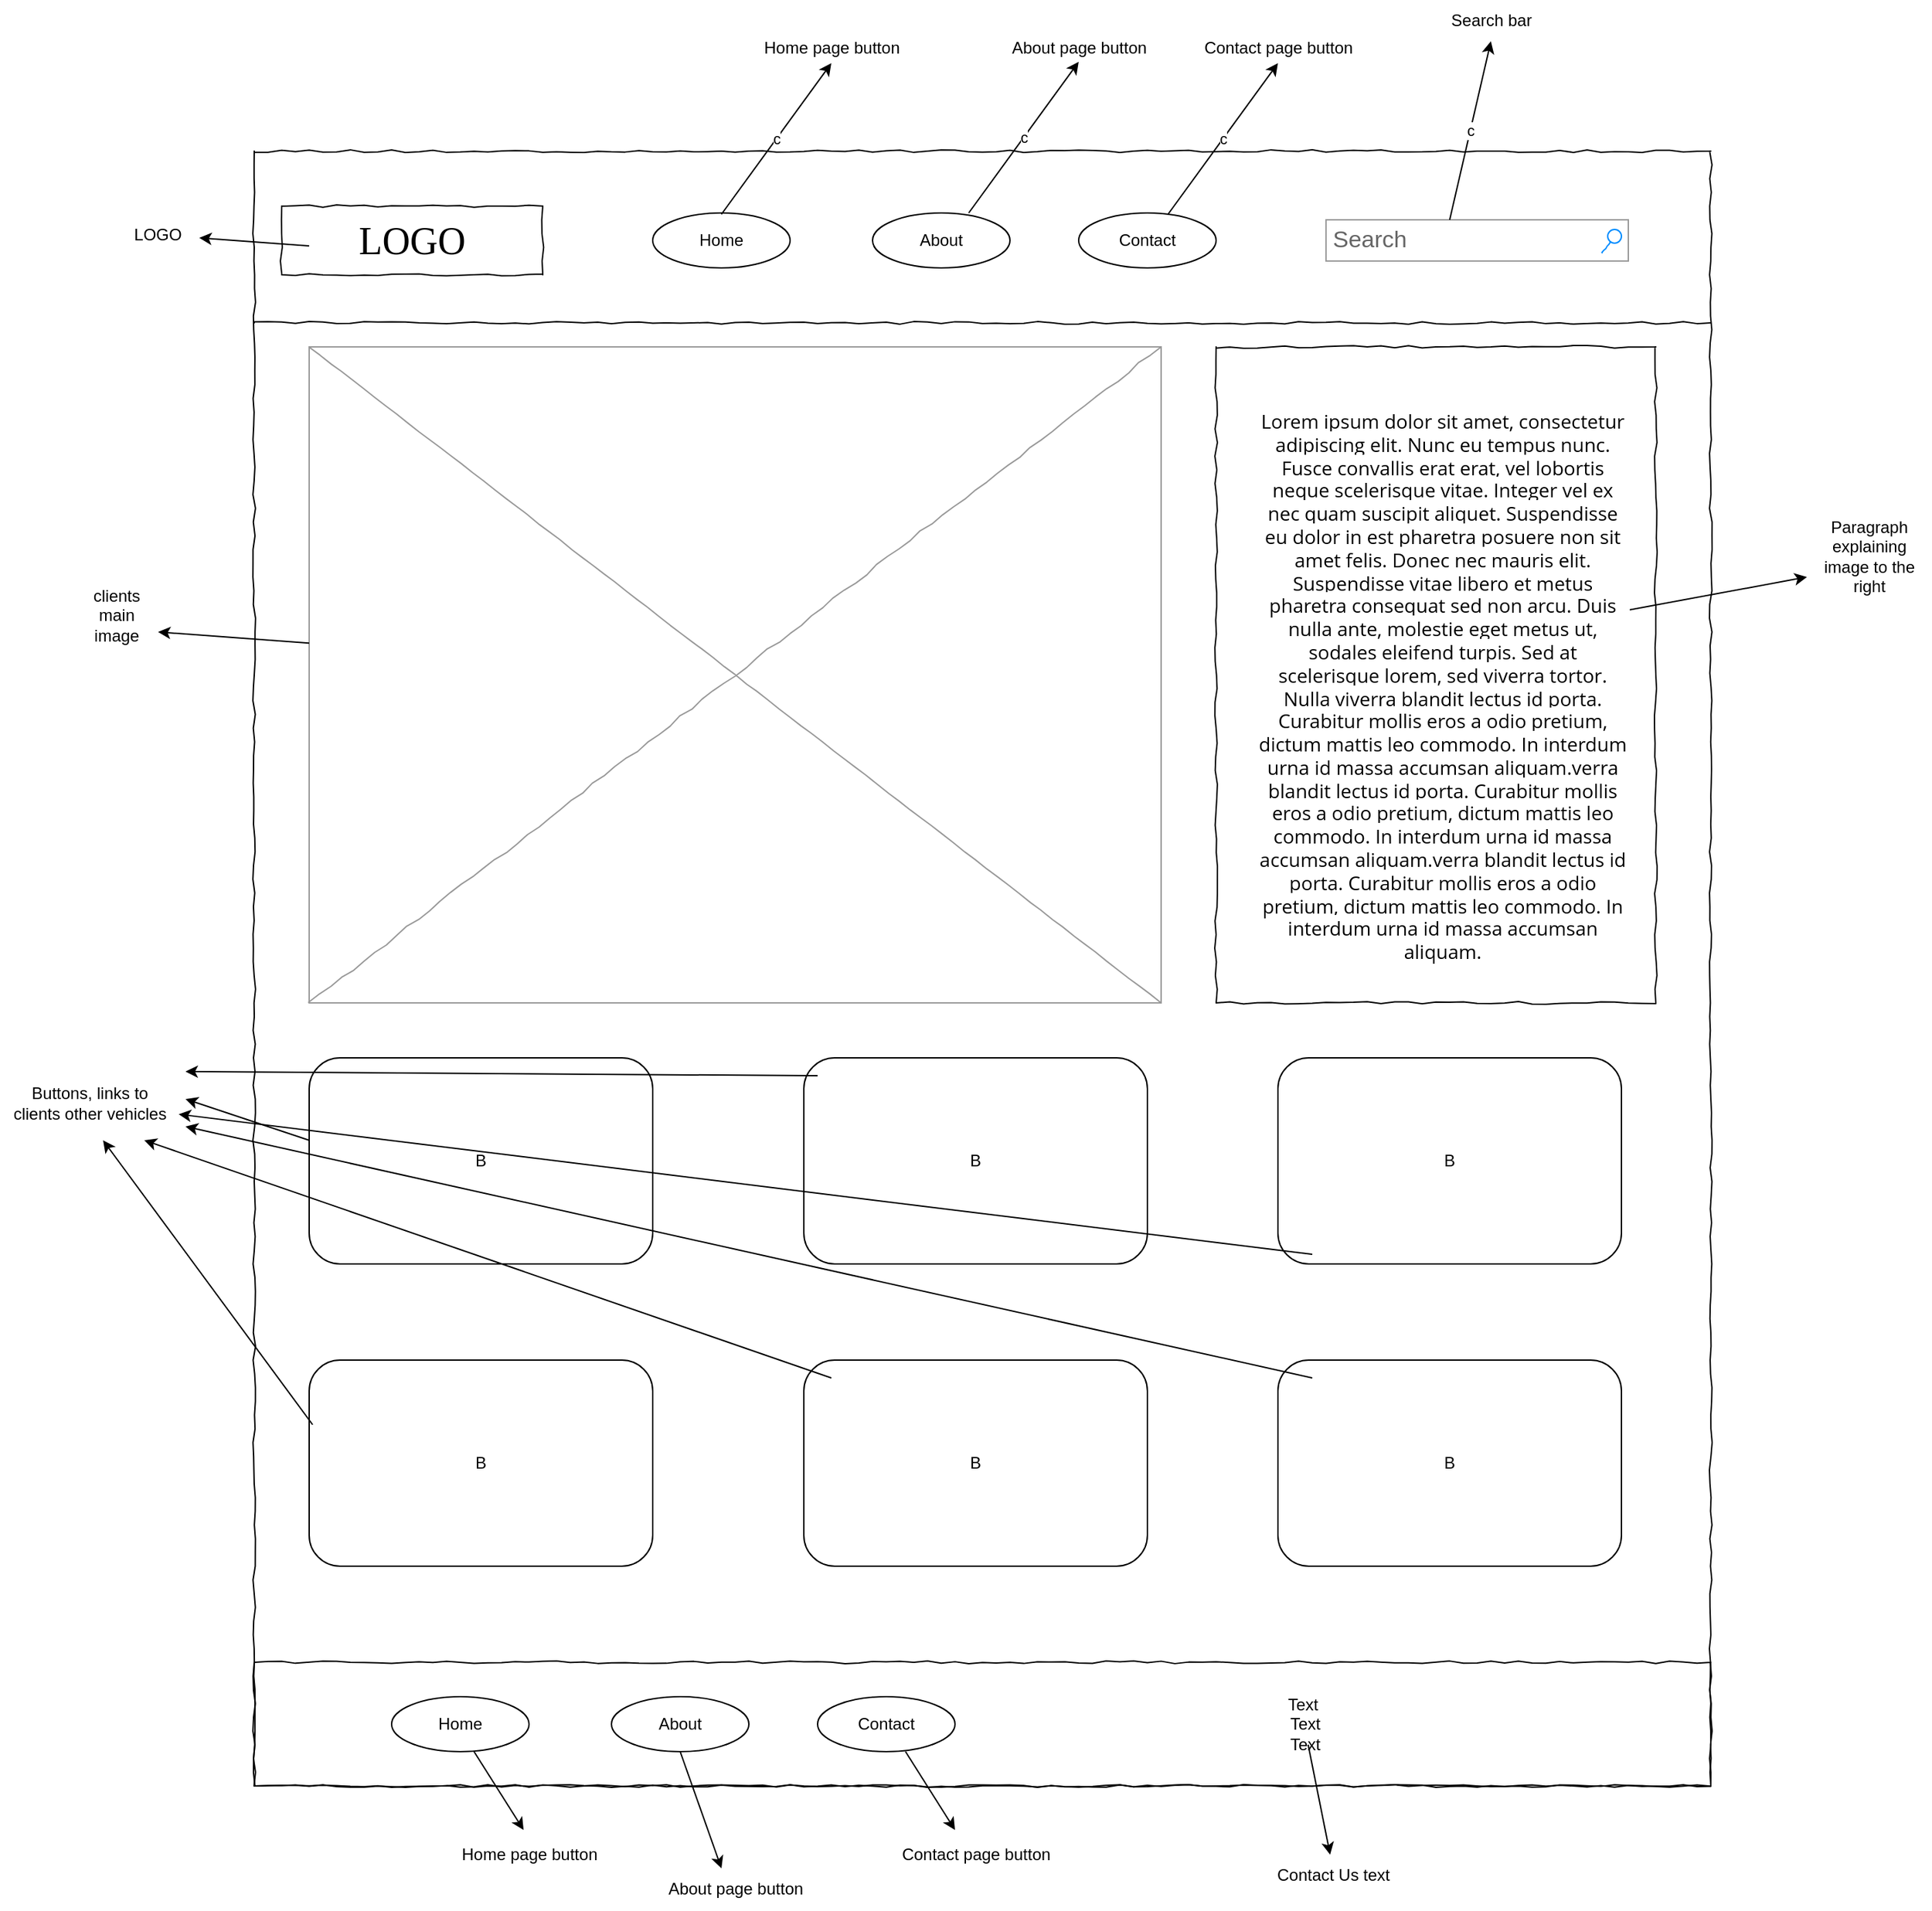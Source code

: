 <mxfile version="24.7.16">
  <diagram name="Page-1" id="03018318-947c-dd8e-b7a3-06fadd420f32">
    <mxGraphModel dx="3477" dy="2155" grid="1" gridSize="10" guides="1" tooltips="1" connect="1" arrows="1" fold="1" page="1" pageScale="1" pageWidth="1100" pageHeight="850" background="none" math="0" shadow="0">
      <root>
        <mxCell id="0" />
        <mxCell id="1" parent="0" />
        <mxCell id="677b7b8949515195-1" value="" style="whiteSpace=wrap;html=1;rounded=0;shadow=0;labelBackgroundColor=none;strokeColor=#000000;strokeWidth=1;fillColor=none;fontFamily=Verdana;fontSize=12;fontColor=#000000;align=center;comic=1;" parent="1" vertex="1">
          <mxGeometry x="20" y="20" width="1060" height="1190" as="geometry" />
        </mxCell>
        <mxCell id="677b7b8949515195-2" value="LOGO" style="whiteSpace=wrap;html=1;rounded=0;shadow=0;labelBackgroundColor=none;strokeWidth=1;fontFamily=Verdana;fontSize=28;align=center;comic=1;" parent="1" vertex="1">
          <mxGeometry x="40" y="60" width="190" height="50" as="geometry" />
        </mxCell>
        <mxCell id="677b7b8949515195-3" value="Search" style="strokeWidth=1;shadow=0;dashed=0;align=center;html=1;shape=mxgraph.mockup.forms.searchBox;strokeColor=#999999;mainText=;strokeColor2=#008cff;fontColor=#666666;fontSize=17;align=left;spacingLeft=3;rounded=0;labelBackgroundColor=none;comic=1;" parent="1" vertex="1">
          <mxGeometry x="800" y="70" width="220" height="30" as="geometry" />
        </mxCell>
        <mxCell id="677b7b8949515195-9" value="" style="line;strokeWidth=1;html=1;rounded=0;shadow=0;labelBackgroundColor=none;fillColor=none;fontFamily=Verdana;fontSize=14;fontColor=#000000;align=center;comic=1;" parent="1" vertex="1">
          <mxGeometry x="20" y="140" width="1060" height="10" as="geometry" />
        </mxCell>
        <mxCell id="677b7b8949515195-16" value="" style="verticalLabelPosition=bottom;shadow=0;dashed=0;align=center;html=1;verticalAlign=top;strokeWidth=1;shape=mxgraph.mockup.graphics.simpleIcon;strokeColor=#999999;rounded=0;labelBackgroundColor=none;fontFamily=Verdana;fontSize=14;fontColor=#000000;comic=1;" parent="1" vertex="1">
          <mxGeometry x="60" y="162.5" width="620" height="477.5" as="geometry" />
        </mxCell>
        <mxCell id="677b7b8949515195-25" value="" style="whiteSpace=wrap;html=1;rounded=0;shadow=0;labelBackgroundColor=none;strokeWidth=1;fillColor=none;fontFamily=Verdana;fontSize=12;align=center;comic=1;" parent="1" vertex="1">
          <mxGeometry x="720" y="162.5" width="320" height="477.5" as="geometry" />
        </mxCell>
        <mxCell id="677b7b8949515195-26" value="" style="whiteSpace=wrap;html=1;rounded=0;shadow=0;labelBackgroundColor=none;strokeWidth=1;fillColor=none;fontFamily=Verdana;fontSize=12;align=center;comic=1;" parent="1" vertex="1">
          <mxGeometry x="20" y="1120" width="1060" height="90" as="geometry" />
        </mxCell>
        <mxCell id="O40YcozWZiH_8Oulvokc-3" value="B" style="rounded=1;whiteSpace=wrap;html=1;" parent="1" vertex="1">
          <mxGeometry x="60" y="680" width="250" height="150" as="geometry" />
        </mxCell>
        <mxCell id="O40YcozWZiH_8Oulvokc-4" value="B" style="rounded=1;whiteSpace=wrap;html=1;" parent="1" vertex="1">
          <mxGeometry x="420" y="680" width="250" height="150" as="geometry" />
        </mxCell>
        <mxCell id="O40YcozWZiH_8Oulvokc-5" value="B" style="rounded=1;whiteSpace=wrap;html=1;" parent="1" vertex="1">
          <mxGeometry x="765" y="680" width="250" height="150" as="geometry" />
        </mxCell>
        <mxCell id="O40YcozWZiH_8Oulvokc-6" value="B" style="rounded=1;whiteSpace=wrap;html=1;" parent="1" vertex="1">
          <mxGeometry x="60" y="900" width="250" height="150" as="geometry" />
        </mxCell>
        <mxCell id="O40YcozWZiH_8Oulvokc-7" value="B" style="rounded=1;whiteSpace=wrap;html=1;" parent="1" vertex="1">
          <mxGeometry x="420" y="900" width="250" height="150" as="geometry" />
        </mxCell>
        <mxCell id="O40YcozWZiH_8Oulvokc-8" value="B" style="rounded=1;whiteSpace=wrap;html=1;" parent="1" vertex="1">
          <mxGeometry x="765" y="900" width="250" height="150" as="geometry" />
        </mxCell>
        <mxCell id="O40YcozWZiH_8Oulvokc-13" value="&lt;span style=&quot;font-family: &amp;quot;Open Sans&amp;quot;, Arial, sans-serif; font-size: 14px; text-align: justify; background-color: rgb(255, 255, 255);&quot;&gt;Lorem ipsum dolor sit amet, consectetur adipiscing elit. Nunc eu tempus nunc. Fusce convallis erat erat, vel lobortis neque scelerisque vitae. Integer vel ex nec quam suscipit aliquet. Suspendisse eu dolor in est pharetra posuere non sit amet felis. Donec nec mauris elit. Suspendisse vitae libero et metus pharetra consequat sed non arcu. Duis nulla ante, molestie eget metus ut, sodales eleifend turpis. Sed at scelerisque lorem, sed viverra tortor. Nulla vi&lt;/span&gt;&lt;span style=&quot;font-family: &amp;quot;Open Sans&amp;quot;, Arial, sans-serif; font-size: 14px; text-align: justify; background-color: rgb(255, 255, 255);&quot;&gt;verra blandit lectus id porta. Curabitur mollis eros a odio pretium, dictum mattis leo commodo. In interdum urna id massa accumsan aliquam.&lt;/span&gt;&lt;span style=&quot;font-family: &amp;quot;Open Sans&amp;quot;, Arial, sans-serif; font-size: 14px; text-align: justify; background-color: rgb(255, 255, 255);&quot;&gt;verra blandit lectus id porta. Curabitur mollis eros a odio pretium, dictum mattis leo commodo. In interdum urna id massa accumsan aliquam.&lt;/span&gt;&lt;span style=&quot;font-family: &amp;quot;Open Sans&amp;quot;, Arial, sans-serif; font-size: 14px; text-align: justify; background-color: rgb(255, 255, 255);&quot;&gt;verra blandit lectus id porta. Curabitur mollis eros a odio pretium, dictum mattis leo commodo. In interdum urna id massa accumsan aliquam.&lt;/span&gt;" style="text;html=1;align=center;verticalAlign=middle;whiteSpace=wrap;rounded=0;labelPosition=center;verticalLabelPosition=middle;" parent="1" vertex="1">
          <mxGeometry x="750" y="170" width="270" height="480" as="geometry" />
        </mxCell>
        <mxCell id="O40YcozWZiH_8Oulvokc-20" value="Home" style="ellipse;whiteSpace=wrap;html=1;align=center;newEdgeStyle={&quot;edgeStyle&quot;:&quot;entityRelationEdgeStyle&quot;,&quot;startArrow&quot;:&quot;none&quot;,&quot;endArrow&quot;:&quot;none&quot;,&quot;segment&quot;:10,&quot;curved&quot;:1,&quot;sourcePerimeterSpacing&quot;:0,&quot;targetPerimeterSpacing&quot;:0};treeFolding=1;treeMoving=1;" parent="1" vertex="1">
          <mxGeometry x="310" y="65" width="100" height="40" as="geometry" />
        </mxCell>
        <mxCell id="O40YcozWZiH_8Oulvokc-21" value="About" style="ellipse;whiteSpace=wrap;html=1;align=center;newEdgeStyle={&quot;edgeStyle&quot;:&quot;entityRelationEdgeStyle&quot;,&quot;startArrow&quot;:&quot;none&quot;,&quot;endArrow&quot;:&quot;none&quot;,&quot;segment&quot;:10,&quot;curved&quot;:1,&quot;sourcePerimeterSpacing&quot;:0,&quot;targetPerimeterSpacing&quot;:0};treeFolding=1;treeMoving=1;" parent="1" vertex="1">
          <mxGeometry x="470" y="65" width="100" height="40" as="geometry" />
        </mxCell>
        <mxCell id="O40YcozWZiH_8Oulvokc-22" value="Contact" style="ellipse;whiteSpace=wrap;html=1;align=center;newEdgeStyle={&quot;edgeStyle&quot;:&quot;entityRelationEdgeStyle&quot;,&quot;startArrow&quot;:&quot;none&quot;,&quot;endArrow&quot;:&quot;none&quot;,&quot;segment&quot;:10,&quot;curved&quot;:1,&quot;sourcePerimeterSpacing&quot;:0,&quot;targetPerimeterSpacing&quot;:0};treeFolding=1;treeMoving=1;" parent="1" vertex="1">
          <mxGeometry x="620" y="65" width="100" height="40" as="geometry" />
        </mxCell>
        <mxCell id="O40YcozWZiH_8Oulvokc-26" value="Text&amp;nbsp;&lt;div&gt;Text&lt;/div&gt;&lt;div&gt;Text&lt;/div&gt;" style="text;html=1;align=center;verticalAlign=middle;whiteSpace=wrap;rounded=0;" parent="1" vertex="1">
          <mxGeometry x="720" y="1150" width="130" height="30" as="geometry" />
        </mxCell>
        <mxCell id="O40YcozWZiH_8Oulvokc-29" value="Home" style="ellipse;whiteSpace=wrap;html=1;align=center;newEdgeStyle={&quot;edgeStyle&quot;:&quot;entityRelationEdgeStyle&quot;,&quot;startArrow&quot;:&quot;none&quot;,&quot;endArrow&quot;:&quot;none&quot;,&quot;segment&quot;:10,&quot;curved&quot;:1,&quot;sourcePerimeterSpacing&quot;:0,&quot;targetPerimeterSpacing&quot;:0};treeFolding=1;treeMoving=1;" parent="1" vertex="1">
          <mxGeometry x="120" y="1145" width="100" height="40" as="geometry" />
        </mxCell>
        <mxCell id="O40YcozWZiH_8Oulvokc-30" value="About" style="ellipse;whiteSpace=wrap;html=1;align=center;newEdgeStyle={&quot;edgeStyle&quot;:&quot;entityRelationEdgeStyle&quot;,&quot;startArrow&quot;:&quot;none&quot;,&quot;endArrow&quot;:&quot;none&quot;,&quot;segment&quot;:10,&quot;curved&quot;:1,&quot;sourcePerimeterSpacing&quot;:0,&quot;targetPerimeterSpacing&quot;:0};treeFolding=1;treeMoving=1;" parent="1" vertex="1">
          <mxGeometry x="280" y="1145" width="100" height="40" as="geometry" />
        </mxCell>
        <mxCell id="O40YcozWZiH_8Oulvokc-31" value="Contact" style="ellipse;whiteSpace=wrap;html=1;align=center;newEdgeStyle={&quot;edgeStyle&quot;:&quot;entityRelationEdgeStyle&quot;,&quot;startArrow&quot;:&quot;none&quot;,&quot;endArrow&quot;:&quot;none&quot;,&quot;segment&quot;:10,&quot;curved&quot;:1,&quot;sourcePerimeterSpacing&quot;:0,&quot;targetPerimeterSpacing&quot;:0};treeFolding=1;treeMoving=1;" parent="1" vertex="1">
          <mxGeometry x="430" y="1145" width="100" height="40" as="geometry" />
        </mxCell>
        <mxCell id="O40YcozWZiH_8Oulvokc-32" value="" style="endArrow=classic;html=1;rounded=0;" parent="1" source="677b7b8949515195-16" edge="1">
          <mxGeometry width="50" height="50" relative="1" as="geometry">
            <mxPoint x="60" y="425" as="sourcePoint" />
            <mxPoint x="-50" y="370" as="targetPoint" />
          </mxGeometry>
        </mxCell>
        <mxCell id="O40YcozWZiH_8Oulvokc-34" value="clients main image&lt;div&gt;&lt;br&gt;&lt;/div&gt;" style="text;html=1;align=center;verticalAlign=middle;whiteSpace=wrap;rounded=0;" parent="1" vertex="1">
          <mxGeometry x="-110" y="350" width="60" height="30" as="geometry" />
        </mxCell>
        <mxCell id="O40YcozWZiH_8Oulvokc-35" value="" style="endArrow=classic;html=1;rounded=0;" parent="1" target="O40YcozWZiH_8Oulvokc-36" edge="1">
          <mxGeometry width="50" height="50" relative="1" as="geometry">
            <mxPoint x="60" y="89" as="sourcePoint" />
            <mxPoint x="-50" y="81" as="targetPoint" />
          </mxGeometry>
        </mxCell>
        <mxCell id="O40YcozWZiH_8Oulvokc-36" value="LOGO" style="text;html=1;align=center;verticalAlign=middle;whiteSpace=wrap;rounded=0;" parent="1" vertex="1">
          <mxGeometry x="-80" y="66" width="60" height="30" as="geometry" />
        </mxCell>
        <mxCell id="O40YcozWZiH_8Oulvokc-38" value="c&lt;span style=&quot;color: rgba(0, 0, 0, 0); font-family: monospace; font-size: 0px; text-align: start; background-color: rgb(251, 251, 251);&quot;&gt;%3CmxGraphModel%3E%3Croot%3E%3CmxCell%20id%3D%220%22%2F%3E%3CmxCell%20id%3D%221%22%20parent%3D%220%22%2F%3E%3CmxCell%20id%3D%222%22%20value%3D%22%22%20style%3D%22endArrow%3Dclassic%3Bhtml%3D1%3Brounded%3D0%3B%22%20edge%3D%221%22%20parent%3D%221%22%3E%3CmxGeometry%20width%3D%2250%22%20height%3D%2250%22%20relative%3D%221%22%20as%3D%22geometry%22%3E%3CmxPoint%20x%3D%2260%22%20y%3D%2289%22%20as%3D%22sourcePoint%22%2F%3E%3CmxPoint%20x%3D%22-20%22%20y%3D%2283%22%20as%3D%22targetPoint%22%2F%3E%3C%2FmxGeometry%3E%3C%2FmxCell%3E%3C%2Froot%3E%3C%2FmxGraphModel%3E&lt;/span&gt;" style="endArrow=classic;html=1;rounded=0;" parent="1" edge="1">
          <mxGeometry width="50" height="50" relative="1" as="geometry">
            <mxPoint x="540" y="65" as="sourcePoint" />
            <mxPoint x="620" y="-45" as="targetPoint" />
          </mxGeometry>
        </mxCell>
        <mxCell id="O40YcozWZiH_8Oulvokc-39" value="c&lt;span style=&quot;color: rgba(0, 0, 0, 0); font-family: monospace; font-size: 0px; text-align: start; background-color: rgb(251, 251, 251);&quot;&gt;%3CmxGraphModel%3E%3Croot%3E%3CmxCell%20id%3D%220%22%2F%3E%3CmxCell%20id%3D%221%22%20parent%3D%220%22%2F%3E%3CmxCell%20id%3D%222%22%20value%3D%22%22%20style%3D%22endArrow%3Dclassic%3Bhtml%3D1%3Brounded%3D0%3B%22%20edge%3D%221%22%20parent%3D%221%22%3E%3CmxGeometry%20width%3D%2250%22%20height%3D%2250%22%20relative%3D%221%22%20as%3D%22geometry%22%3E%3CmxPoint%20x%3D%2260%22%20y%3D%2289%22%20as%3D%22sourcePoint%22%2F%3E%3CmxPoint%20x%3D%22-20%22%20y%3D%2283%22%20as%3D%22targetPoint%22%2F%3E%3C%2FmxGeometry%3E%3C%2FmxCell%3E%3C%2Froot%3E%3C%2FmxGraphModel%3E&lt;/span&gt;" style="endArrow=classic;html=1;rounded=0;" parent="1" edge="1">
          <mxGeometry width="50" height="50" relative="1" as="geometry">
            <mxPoint x="360" y="66" as="sourcePoint" />
            <mxPoint x="440" y="-44" as="targetPoint" />
          </mxGeometry>
        </mxCell>
        <mxCell id="O40YcozWZiH_8Oulvokc-40" value="c&lt;span style=&quot;color: rgba(0, 0, 0, 0); font-family: monospace; font-size: 0px; text-align: start; background-color: rgb(251, 251, 251);&quot;&gt;%3CmxGraphModel%3E%3Croot%3E%3CmxCell%20id%3D%220%22%2F%3E%3CmxCell%20id%3D%221%22%20parent%3D%220%22%2F%3E%3CmxCell%20id%3D%222%22%20value%3D%22%22%20style%3D%22endArrow%3Dclassic%3Bhtml%3D1%3Brounded%3D0%3B%22%20edge%3D%221%22%20parent%3D%221%22%3E%3CmxGeometry%20width%3D%2250%22%20height%3D%2250%22%20relative%3D%221%22%20as%3D%22geometry%22%3E%3CmxPoint%20x%3D%2260%22%20y%3D%2289%22%20as%3D%22sourcePoint%22%2F%3E%3CmxPoint%20x%3D%22-20%22%20y%3D%2283%22%20as%3D%22targetPoint%22%2F%3E%3C%2FmxGeometry%3E%3C%2FmxCell%3E%3C%2Froot%3E%3C%2FmxGraphModel%3E&lt;/span&gt;" style="endArrow=classic;html=1;rounded=0;" parent="1" edge="1">
          <mxGeometry width="50" height="50" relative="1" as="geometry">
            <mxPoint x="685" y="66" as="sourcePoint" />
            <mxPoint x="765" y="-44" as="targetPoint" />
          </mxGeometry>
        </mxCell>
        <mxCell id="O40YcozWZiH_8Oulvokc-41" value="Home page button" style="text;html=1;align=center;verticalAlign=middle;resizable=0;points=[];autosize=1;strokeColor=none;fillColor=none;" parent="1" vertex="1">
          <mxGeometry x="380" y="-70" width="120" height="30" as="geometry" />
        </mxCell>
        <mxCell id="O40YcozWZiH_8Oulvokc-42" value="About page button" style="text;html=1;align=center;verticalAlign=middle;resizable=0;points=[];autosize=1;strokeColor=none;fillColor=none;" parent="1" vertex="1">
          <mxGeometry x="560" y="-70" width="120" height="30" as="geometry" />
        </mxCell>
        <mxCell id="O40YcozWZiH_8Oulvokc-45" value="Contact page button" style="text;html=1;align=center;verticalAlign=middle;resizable=0;points=[];autosize=1;strokeColor=none;fillColor=none;" parent="1" vertex="1">
          <mxGeometry x="700" y="-70" width="130" height="30" as="geometry" />
        </mxCell>
        <mxCell id="O40YcozWZiH_8Oulvokc-46" value="c&lt;span style=&quot;color: rgba(0, 0, 0, 0); font-family: monospace; font-size: 0px; text-align: start; background-color: rgb(251, 251, 251);&quot;&gt;%3CmxGraphModel%3E%3Croot%3E%3CmxCell%20id%3D%220%22%2F%3E%3CmxCell%20id%3D%221%22%20parent%3D%220%22%2F%3E%3CmxCell%20id%3D%222%22%20value%3D%22%22%20style%3D%22endArrow%3Dclassic%3Bhtml%3D1%3Brounded%3D0%3B%22%20edge%3D%221%22%20parent%3D%221%22%3E%3CmxGeometry%20width%3D%2250%22%20height%3D%2250%22%20relative%3D%221%22%20as%3D%22geometry%22%3E%3CmxPoint%20x%3D%2260%22%20y%3D%2289%22%20as%3D%22sourcePoint%22%2F%3E%3CmxPoint%20x%3D%22-20%22%20y%3D%2283%22%20as%3D%22targetPoint%22%2F%3E%3C%2FmxGeometry%3E%3C%2FmxCell%3E%3C%2Froot%3E%3C%2FmxGraphModel%3E&lt;/span&gt;" style="endArrow=classic;html=1;rounded=0;" parent="1" edge="1">
          <mxGeometry width="50" height="50" relative="1" as="geometry">
            <mxPoint x="890" y="70" as="sourcePoint" />
            <mxPoint x="920" y="-60" as="targetPoint" />
          </mxGeometry>
        </mxCell>
        <mxCell id="O40YcozWZiH_8Oulvokc-47" value="Search bar" style="text;html=1;align=center;verticalAlign=middle;resizable=0;points=[];autosize=1;strokeColor=none;fillColor=none;" parent="1" vertex="1">
          <mxGeometry x="880" y="-90" width="80" height="30" as="geometry" />
        </mxCell>
        <mxCell id="O40YcozWZiH_8Oulvokc-48" value="" style="endArrow=classic;html=1;rounded=0;" parent="1" edge="1">
          <mxGeometry width="50" height="50" relative="1" as="geometry">
            <mxPoint x="60" y="740" as="sourcePoint" />
            <mxPoint x="-30" y="710" as="targetPoint" />
          </mxGeometry>
        </mxCell>
        <mxCell id="O40YcozWZiH_8Oulvokc-49" value="Buttons, links to&lt;div&gt;clients other vehicles&lt;/div&gt;" style="text;html=1;align=center;verticalAlign=middle;resizable=0;points=[];autosize=1;strokeColor=none;fillColor=none;" parent="1" vertex="1">
          <mxGeometry x="-165" y="693" width="130" height="40" as="geometry" />
        </mxCell>
        <mxCell id="O40YcozWZiH_8Oulvokc-51" value="" style="endArrow=classic;html=1;rounded=0;" parent="1" edge="1">
          <mxGeometry width="50" height="50" relative="1" as="geometry">
            <mxPoint x="62.5" y="947" as="sourcePoint" />
            <mxPoint x="-90" y="740" as="targetPoint" />
          </mxGeometry>
        </mxCell>
        <mxCell id="O40YcozWZiH_8Oulvokc-53" value="Home page button" style="text;html=1;align=center;verticalAlign=middle;resizable=0;points=[];autosize=1;strokeColor=none;fillColor=none;" parent="1" vertex="1">
          <mxGeometry x="160" y="1245" width="120" height="30" as="geometry" />
        </mxCell>
        <mxCell id="O40YcozWZiH_8Oulvokc-54" value="About page button" style="text;html=1;align=center;verticalAlign=middle;resizable=0;points=[];autosize=1;strokeColor=none;fillColor=none;" parent="1" vertex="1">
          <mxGeometry x="310" y="1270" width="120" height="30" as="geometry" />
        </mxCell>
        <mxCell id="O40YcozWZiH_8Oulvokc-55" value="Contact page button" style="text;html=1;align=center;verticalAlign=middle;resizable=0;points=[];autosize=1;strokeColor=none;fillColor=none;" parent="1" vertex="1">
          <mxGeometry x="480" y="1245" width="130" height="30" as="geometry" />
        </mxCell>
        <mxCell id="O40YcozWZiH_8Oulvokc-56" value="Contact Us text" style="text;html=1;align=center;verticalAlign=middle;resizable=0;points=[];autosize=1;strokeColor=none;fillColor=none;" parent="1" vertex="1">
          <mxGeometry x="750" y="1260" width="110" height="30" as="geometry" />
        </mxCell>
        <mxCell id="O40YcozWZiH_8Oulvokc-57" value="" style="endArrow=classic;html=1;rounded=0;entryX=0.467;entryY=-0.1;entryDx=0;entryDy=0;entryPerimeter=0;" parent="1" target="O40YcozWZiH_8Oulvokc-53" edge="1">
          <mxGeometry width="50" height="50" relative="1" as="geometry">
            <mxPoint x="180" y="1185" as="sourcePoint" />
            <mxPoint x="230" y="1135" as="targetPoint" />
          </mxGeometry>
        </mxCell>
        <mxCell id="O40YcozWZiH_8Oulvokc-58" value="" style="endArrow=classic;html=1;rounded=0;exitX=0.5;exitY=1;exitDx=0;exitDy=0;entryX=0.417;entryY=0;entryDx=0;entryDy=0;entryPerimeter=0;" parent="1" source="O40YcozWZiH_8Oulvokc-30" target="O40YcozWZiH_8Oulvokc-54" edge="1">
          <mxGeometry width="50" height="50" relative="1" as="geometry">
            <mxPoint x="340" y="1190" as="sourcePoint" />
            <mxPoint x="390" y="1140" as="targetPoint" />
          </mxGeometry>
        </mxCell>
        <mxCell id="O40YcozWZiH_8Oulvokc-59" value="" style="endArrow=classic;html=1;rounded=0;entryX=0.467;entryY=-0.1;entryDx=0;entryDy=0;entryPerimeter=0;" parent="1" edge="1">
          <mxGeometry width="50" height="50" relative="1" as="geometry">
            <mxPoint x="494" y="1185" as="sourcePoint" />
            <mxPoint x="530" y="1242" as="targetPoint" />
          </mxGeometry>
        </mxCell>
        <mxCell id="O40YcozWZiH_8Oulvokc-60" value="" style="endArrow=classic;html=1;rounded=0;entryX=0.482;entryY=0;entryDx=0;entryDy=0;entryPerimeter=0;" parent="1" target="O40YcozWZiH_8Oulvokc-56" edge="1">
          <mxGeometry width="50" height="50" relative="1" as="geometry">
            <mxPoint x="787" y="1180" as="sourcePoint" />
            <mxPoint x="823" y="1237" as="targetPoint" />
          </mxGeometry>
        </mxCell>
        <mxCell id="O40YcozWZiH_8Oulvokc-61" value="" style="endArrow=classic;html=1;rounded=0;" parent="1" edge="1">
          <mxGeometry width="50" height="50" relative="1" as="geometry">
            <mxPoint x="430" y="693" as="sourcePoint" />
            <mxPoint x="-30" y="690" as="targetPoint" />
          </mxGeometry>
        </mxCell>
        <mxCell id="O40YcozWZiH_8Oulvokc-62" value="" style="endArrow=classic;html=1;rounded=0;" parent="1" edge="1">
          <mxGeometry width="50" height="50" relative="1" as="geometry">
            <mxPoint x="440" y="913" as="sourcePoint" />
            <mxPoint x="-60" y="740" as="targetPoint" />
          </mxGeometry>
        </mxCell>
        <mxCell id="O40YcozWZiH_8Oulvokc-63" value="" style="endArrow=classic;html=1;rounded=0;" parent="1" edge="1">
          <mxGeometry width="50" height="50" relative="1" as="geometry">
            <mxPoint x="790" y="913" as="sourcePoint" />
            <mxPoint x="-30" y="730" as="targetPoint" />
          </mxGeometry>
        </mxCell>
        <mxCell id="O40YcozWZiH_8Oulvokc-64" value="" style="endArrow=classic;html=1;rounded=0;" parent="1" target="O40YcozWZiH_8Oulvokc-49" edge="1">
          <mxGeometry width="50" height="50" relative="1" as="geometry">
            <mxPoint x="790" y="823" as="sourcePoint" />
            <mxPoint x="-30" y="640" as="targetPoint" />
          </mxGeometry>
        </mxCell>
        <mxCell id="O40YcozWZiH_8Oulvokc-65" value="" style="endArrow=classic;html=1;rounded=0;exitX=1.004;exitY=0.383;exitDx=0;exitDy=0;exitPerimeter=0;" parent="1" source="O40YcozWZiH_8Oulvokc-13" edge="1">
          <mxGeometry width="50" height="50" relative="1" as="geometry">
            <mxPoint x="1040" y="350" as="sourcePoint" />
            <mxPoint x="1150" y="330" as="targetPoint" />
          </mxGeometry>
        </mxCell>
        <mxCell id="O40YcozWZiH_8Oulvokc-66" value="Paragraph&lt;div&gt;explaining&lt;/div&gt;&lt;div&gt;image to the&lt;/div&gt;&lt;div&gt;right&lt;/div&gt;" style="text;html=1;align=center;verticalAlign=middle;resizable=0;points=[];autosize=1;strokeColor=none;fillColor=none;" parent="1" vertex="1">
          <mxGeometry x="1150" y="280" width="90" height="70" as="geometry" />
        </mxCell>
      </root>
    </mxGraphModel>
  </diagram>
</mxfile>
